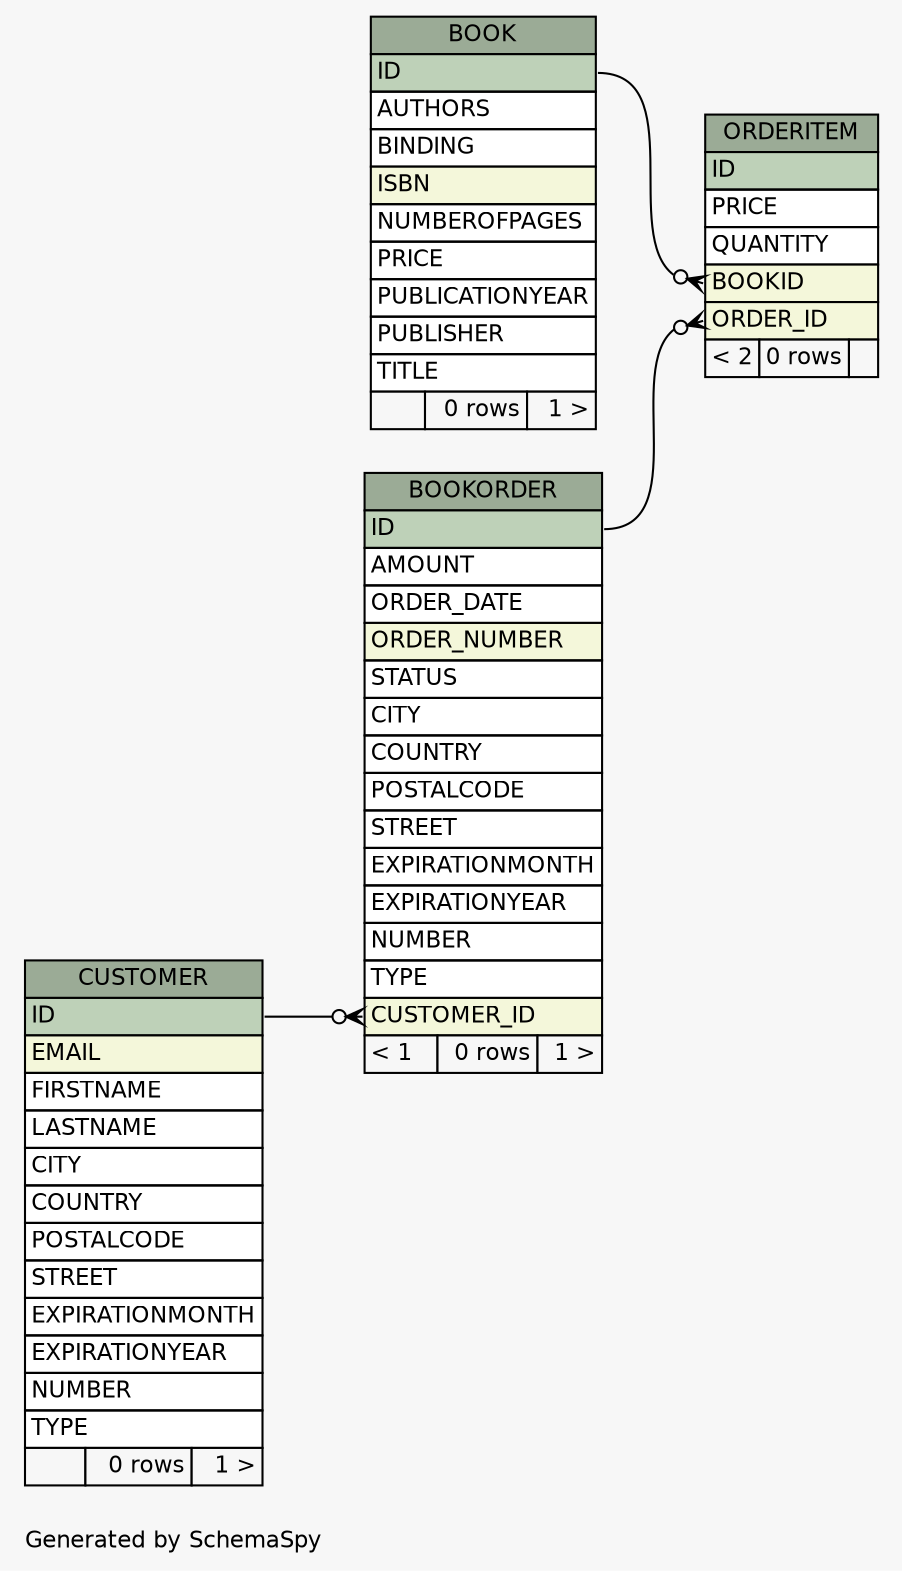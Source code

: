 // dot 2.28.0 on Windows 10 10.0
// SchemaSpy rev 590
digraph "largeRelationshipsDiagram" {
  graph [
    rankdir="RL"
    bgcolor="#f7f7f7"
    label="\nGenerated by SchemaSpy"
    labeljust="l"
    nodesep="0.18"
    ranksep="0.46"
    fontname="Helvetica"
    fontsize="11"
  ];
  node [
    fontname="Helvetica"
    fontsize="11"
    shape="plaintext"
  ];
  edge [
    arrowsize="0.8"
  ];
  "BOOK" [
    label=<
    <TABLE BORDER="0" CELLBORDER="1" CELLSPACING="0" BGCOLOR="#ffffff">
      <TR><TD COLSPAN="3" BGCOLOR="#9bab96" ALIGN="CENTER">BOOK</TD></TR>
      <TR><TD PORT="ID" COLSPAN="3" BGCOLOR="#bed1b8" ALIGN="LEFT">ID</TD></TR>
      <TR><TD PORT="AUTHORS" COLSPAN="3" ALIGN="LEFT">AUTHORS</TD></TR>
      <TR><TD PORT="BINDING" COLSPAN="3" ALIGN="LEFT">BINDING</TD></TR>
      <TR><TD PORT="ISBN" COLSPAN="3" BGCOLOR="#f4f7da" ALIGN="LEFT">ISBN</TD></TR>
      <TR><TD PORT="NUMBEROFPAGES" COLSPAN="3" ALIGN="LEFT">NUMBEROFPAGES</TD></TR>
      <TR><TD PORT="PRICE" COLSPAN="3" ALIGN="LEFT">PRICE</TD></TR>
      <TR><TD PORT="PUBLICATIONYEAR" COLSPAN="3" ALIGN="LEFT">PUBLICATIONYEAR</TD></TR>
      <TR><TD PORT="PUBLISHER" COLSPAN="3" ALIGN="LEFT">PUBLISHER</TD></TR>
      <TR><TD PORT="TITLE" COLSPAN="3" ALIGN="LEFT">TITLE</TD></TR>
      <TR><TD ALIGN="LEFT" BGCOLOR="#f7f7f7">  </TD><TD ALIGN="RIGHT" BGCOLOR="#f7f7f7">0 rows</TD><TD ALIGN="RIGHT" BGCOLOR="#f7f7f7">1 &gt;</TD></TR>
    </TABLE>>
    URL="tables/BOOK.html"
    tooltip="BOOK"
  ];
  "BOOKORDER" [
    label=<
    <TABLE BORDER="0" CELLBORDER="1" CELLSPACING="0" BGCOLOR="#ffffff">
      <TR><TD COLSPAN="3" BGCOLOR="#9bab96" ALIGN="CENTER">BOOKORDER</TD></TR>
      <TR><TD PORT="ID" COLSPAN="3" BGCOLOR="#bed1b8" ALIGN="LEFT">ID</TD></TR>
      <TR><TD PORT="AMOUNT" COLSPAN="3" ALIGN="LEFT">AMOUNT</TD></TR>
      <TR><TD PORT="ORDER_DATE" COLSPAN="3" ALIGN="LEFT">ORDER_DATE</TD></TR>
      <TR><TD PORT="ORDER_NUMBER" COLSPAN="3" BGCOLOR="#f4f7da" ALIGN="LEFT">ORDER_NUMBER</TD></TR>
      <TR><TD PORT="STATUS" COLSPAN="3" ALIGN="LEFT">STATUS</TD></TR>
      <TR><TD PORT="CITY" COLSPAN="3" ALIGN="LEFT">CITY</TD></TR>
      <TR><TD PORT="COUNTRY" COLSPAN="3" ALIGN="LEFT">COUNTRY</TD></TR>
      <TR><TD PORT="POSTALCODE" COLSPAN="3" ALIGN="LEFT">POSTALCODE</TD></TR>
      <TR><TD PORT="STREET" COLSPAN="3" ALIGN="LEFT">STREET</TD></TR>
      <TR><TD PORT="EXPIRATIONMONTH" COLSPAN="3" ALIGN="LEFT">EXPIRATIONMONTH</TD></TR>
      <TR><TD PORT="EXPIRATIONYEAR" COLSPAN="3" ALIGN="LEFT">EXPIRATIONYEAR</TD></TR>
      <TR><TD PORT="NUMBER" COLSPAN="3" ALIGN="LEFT">NUMBER</TD></TR>
      <TR><TD PORT="TYPE" COLSPAN="3" ALIGN="LEFT">TYPE</TD></TR>
      <TR><TD PORT="CUSTOMER_ID" COLSPAN="3" BGCOLOR="#f4f7da" ALIGN="LEFT">CUSTOMER_ID</TD></TR>
      <TR><TD ALIGN="LEFT" BGCOLOR="#f7f7f7">&lt; 1</TD><TD ALIGN="RIGHT" BGCOLOR="#f7f7f7">0 rows</TD><TD ALIGN="RIGHT" BGCOLOR="#f7f7f7">1 &gt;</TD></TR>
    </TABLE>>
    URL="tables/BOOKORDER.html"
    tooltip="BOOKORDER"
  ];
  "CUSTOMER" [
    label=<
    <TABLE BORDER="0" CELLBORDER="1" CELLSPACING="0" BGCOLOR="#ffffff">
      <TR><TD COLSPAN="3" BGCOLOR="#9bab96" ALIGN="CENTER">CUSTOMER</TD></TR>
      <TR><TD PORT="ID" COLSPAN="3" BGCOLOR="#bed1b8" ALIGN="LEFT">ID</TD></TR>
      <TR><TD PORT="EMAIL" COLSPAN="3" BGCOLOR="#f4f7da" ALIGN="LEFT">EMAIL</TD></TR>
      <TR><TD PORT="FIRSTNAME" COLSPAN="3" ALIGN="LEFT">FIRSTNAME</TD></TR>
      <TR><TD PORT="LASTNAME" COLSPAN="3" ALIGN="LEFT">LASTNAME</TD></TR>
      <TR><TD PORT="CITY" COLSPAN="3" ALIGN="LEFT">CITY</TD></TR>
      <TR><TD PORT="COUNTRY" COLSPAN="3" ALIGN="LEFT">COUNTRY</TD></TR>
      <TR><TD PORT="POSTALCODE" COLSPAN="3" ALIGN="LEFT">POSTALCODE</TD></TR>
      <TR><TD PORT="STREET" COLSPAN="3" ALIGN="LEFT">STREET</TD></TR>
      <TR><TD PORT="EXPIRATIONMONTH" COLSPAN="3" ALIGN="LEFT">EXPIRATIONMONTH</TD></TR>
      <TR><TD PORT="EXPIRATIONYEAR" COLSPAN="3" ALIGN="LEFT">EXPIRATIONYEAR</TD></TR>
      <TR><TD PORT="NUMBER" COLSPAN="3" ALIGN="LEFT">NUMBER</TD></TR>
      <TR><TD PORT="TYPE" COLSPAN="3" ALIGN="LEFT">TYPE</TD></TR>
      <TR><TD ALIGN="LEFT" BGCOLOR="#f7f7f7">  </TD><TD ALIGN="RIGHT" BGCOLOR="#f7f7f7">0 rows</TD><TD ALIGN="RIGHT" BGCOLOR="#f7f7f7">1 &gt;</TD></TR>
    </TABLE>>
    URL="tables/CUSTOMER.html"
    tooltip="CUSTOMER"
  ];
  "ORDERITEM" [
    label=<
    <TABLE BORDER="0" CELLBORDER="1" CELLSPACING="0" BGCOLOR="#ffffff">
      <TR><TD COLSPAN="3" BGCOLOR="#9bab96" ALIGN="CENTER">ORDERITEM</TD></TR>
      <TR><TD PORT="ID" COLSPAN="3" BGCOLOR="#bed1b8" ALIGN="LEFT">ID</TD></TR>
      <TR><TD PORT="PRICE" COLSPAN="3" ALIGN="LEFT">PRICE</TD></TR>
      <TR><TD PORT="QUANTITY" COLSPAN="3" ALIGN="LEFT">QUANTITY</TD></TR>
      <TR><TD PORT="BOOKID" COLSPAN="3" BGCOLOR="#f4f7da" ALIGN="LEFT">BOOKID</TD></TR>
      <TR><TD PORT="ORDER_ID" COLSPAN="3" BGCOLOR="#f4f7da" ALIGN="LEFT">ORDER_ID</TD></TR>
      <TR><TD ALIGN="LEFT" BGCOLOR="#f7f7f7">&lt; 2</TD><TD ALIGN="RIGHT" BGCOLOR="#f7f7f7">0 rows</TD><TD ALIGN="RIGHT" BGCOLOR="#f7f7f7">  </TD></TR>
    </TABLE>>
    URL="tables/ORDERITEM.html"
    tooltip="ORDERITEM"
  ];
  "BOOKORDER":"CUSTOMER_ID":w -> "CUSTOMER":"ID":e [arrowhead=none dir=back arrowtail=crowodot];
  "ORDERITEM":"BOOKID":w -> "BOOK":"ID":e [arrowhead=none dir=back arrowtail=crowodot];
  "ORDERITEM":"ORDER_ID":w -> "BOOKORDER":"ID":e [arrowhead=none dir=back arrowtail=crowodot];
}
